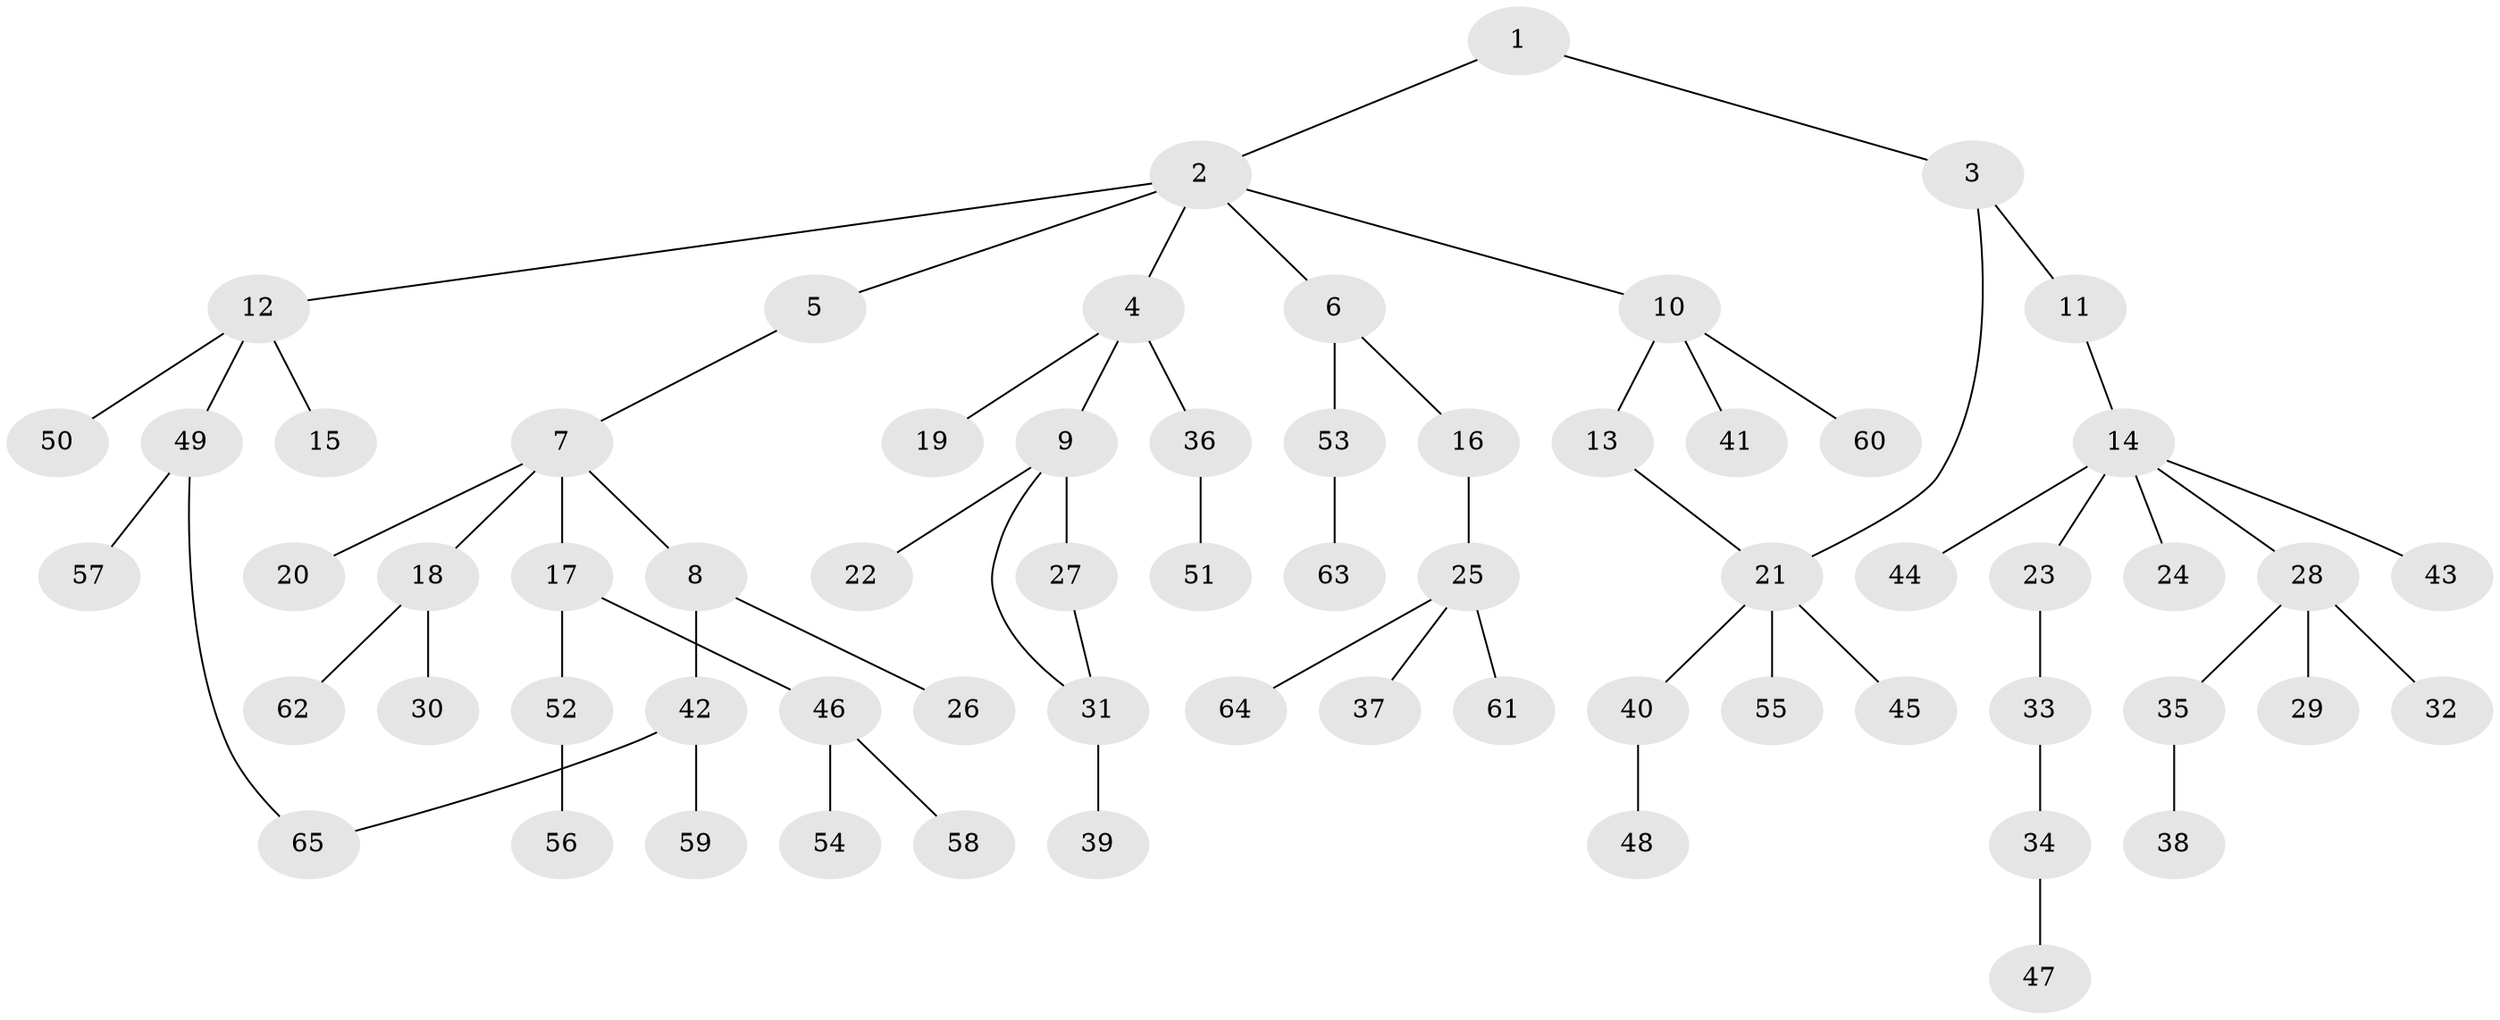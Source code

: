 // coarse degree distribution, {6: 0.06666666666666667, 4: 0.022222222222222223, 2: 0.2222222222222222, 3: 0.13333333333333333, 8: 0.022222222222222223, 1: 0.5333333333333333}
// Generated by graph-tools (version 1.1) at 2025/16/03/04/25 18:16:56]
// undirected, 65 vertices, 67 edges
graph export_dot {
graph [start="1"]
  node [color=gray90,style=filled];
  1;
  2;
  3;
  4;
  5;
  6;
  7;
  8;
  9;
  10;
  11;
  12;
  13;
  14;
  15;
  16;
  17;
  18;
  19;
  20;
  21;
  22;
  23;
  24;
  25;
  26;
  27;
  28;
  29;
  30;
  31;
  32;
  33;
  34;
  35;
  36;
  37;
  38;
  39;
  40;
  41;
  42;
  43;
  44;
  45;
  46;
  47;
  48;
  49;
  50;
  51;
  52;
  53;
  54;
  55;
  56;
  57;
  58;
  59;
  60;
  61;
  62;
  63;
  64;
  65;
  1 -- 2;
  1 -- 3;
  2 -- 4;
  2 -- 5;
  2 -- 6;
  2 -- 10;
  2 -- 12;
  3 -- 11;
  3 -- 21;
  4 -- 9;
  4 -- 19;
  4 -- 36;
  5 -- 7;
  6 -- 16;
  6 -- 53;
  7 -- 8;
  7 -- 17;
  7 -- 18;
  7 -- 20;
  8 -- 26;
  8 -- 42;
  9 -- 22;
  9 -- 27;
  9 -- 31;
  10 -- 13;
  10 -- 41;
  10 -- 60;
  11 -- 14;
  12 -- 15;
  12 -- 49;
  12 -- 50;
  13 -- 21;
  14 -- 23;
  14 -- 24;
  14 -- 28;
  14 -- 43;
  14 -- 44;
  16 -- 25;
  17 -- 46;
  17 -- 52;
  18 -- 30;
  18 -- 62;
  21 -- 40;
  21 -- 45;
  21 -- 55;
  23 -- 33;
  25 -- 37;
  25 -- 61;
  25 -- 64;
  27 -- 31;
  28 -- 29;
  28 -- 32;
  28 -- 35;
  31 -- 39;
  33 -- 34;
  34 -- 47;
  35 -- 38;
  36 -- 51;
  40 -- 48;
  42 -- 59;
  42 -- 65;
  46 -- 54;
  46 -- 58;
  49 -- 57;
  49 -- 65;
  52 -- 56;
  53 -- 63;
}
